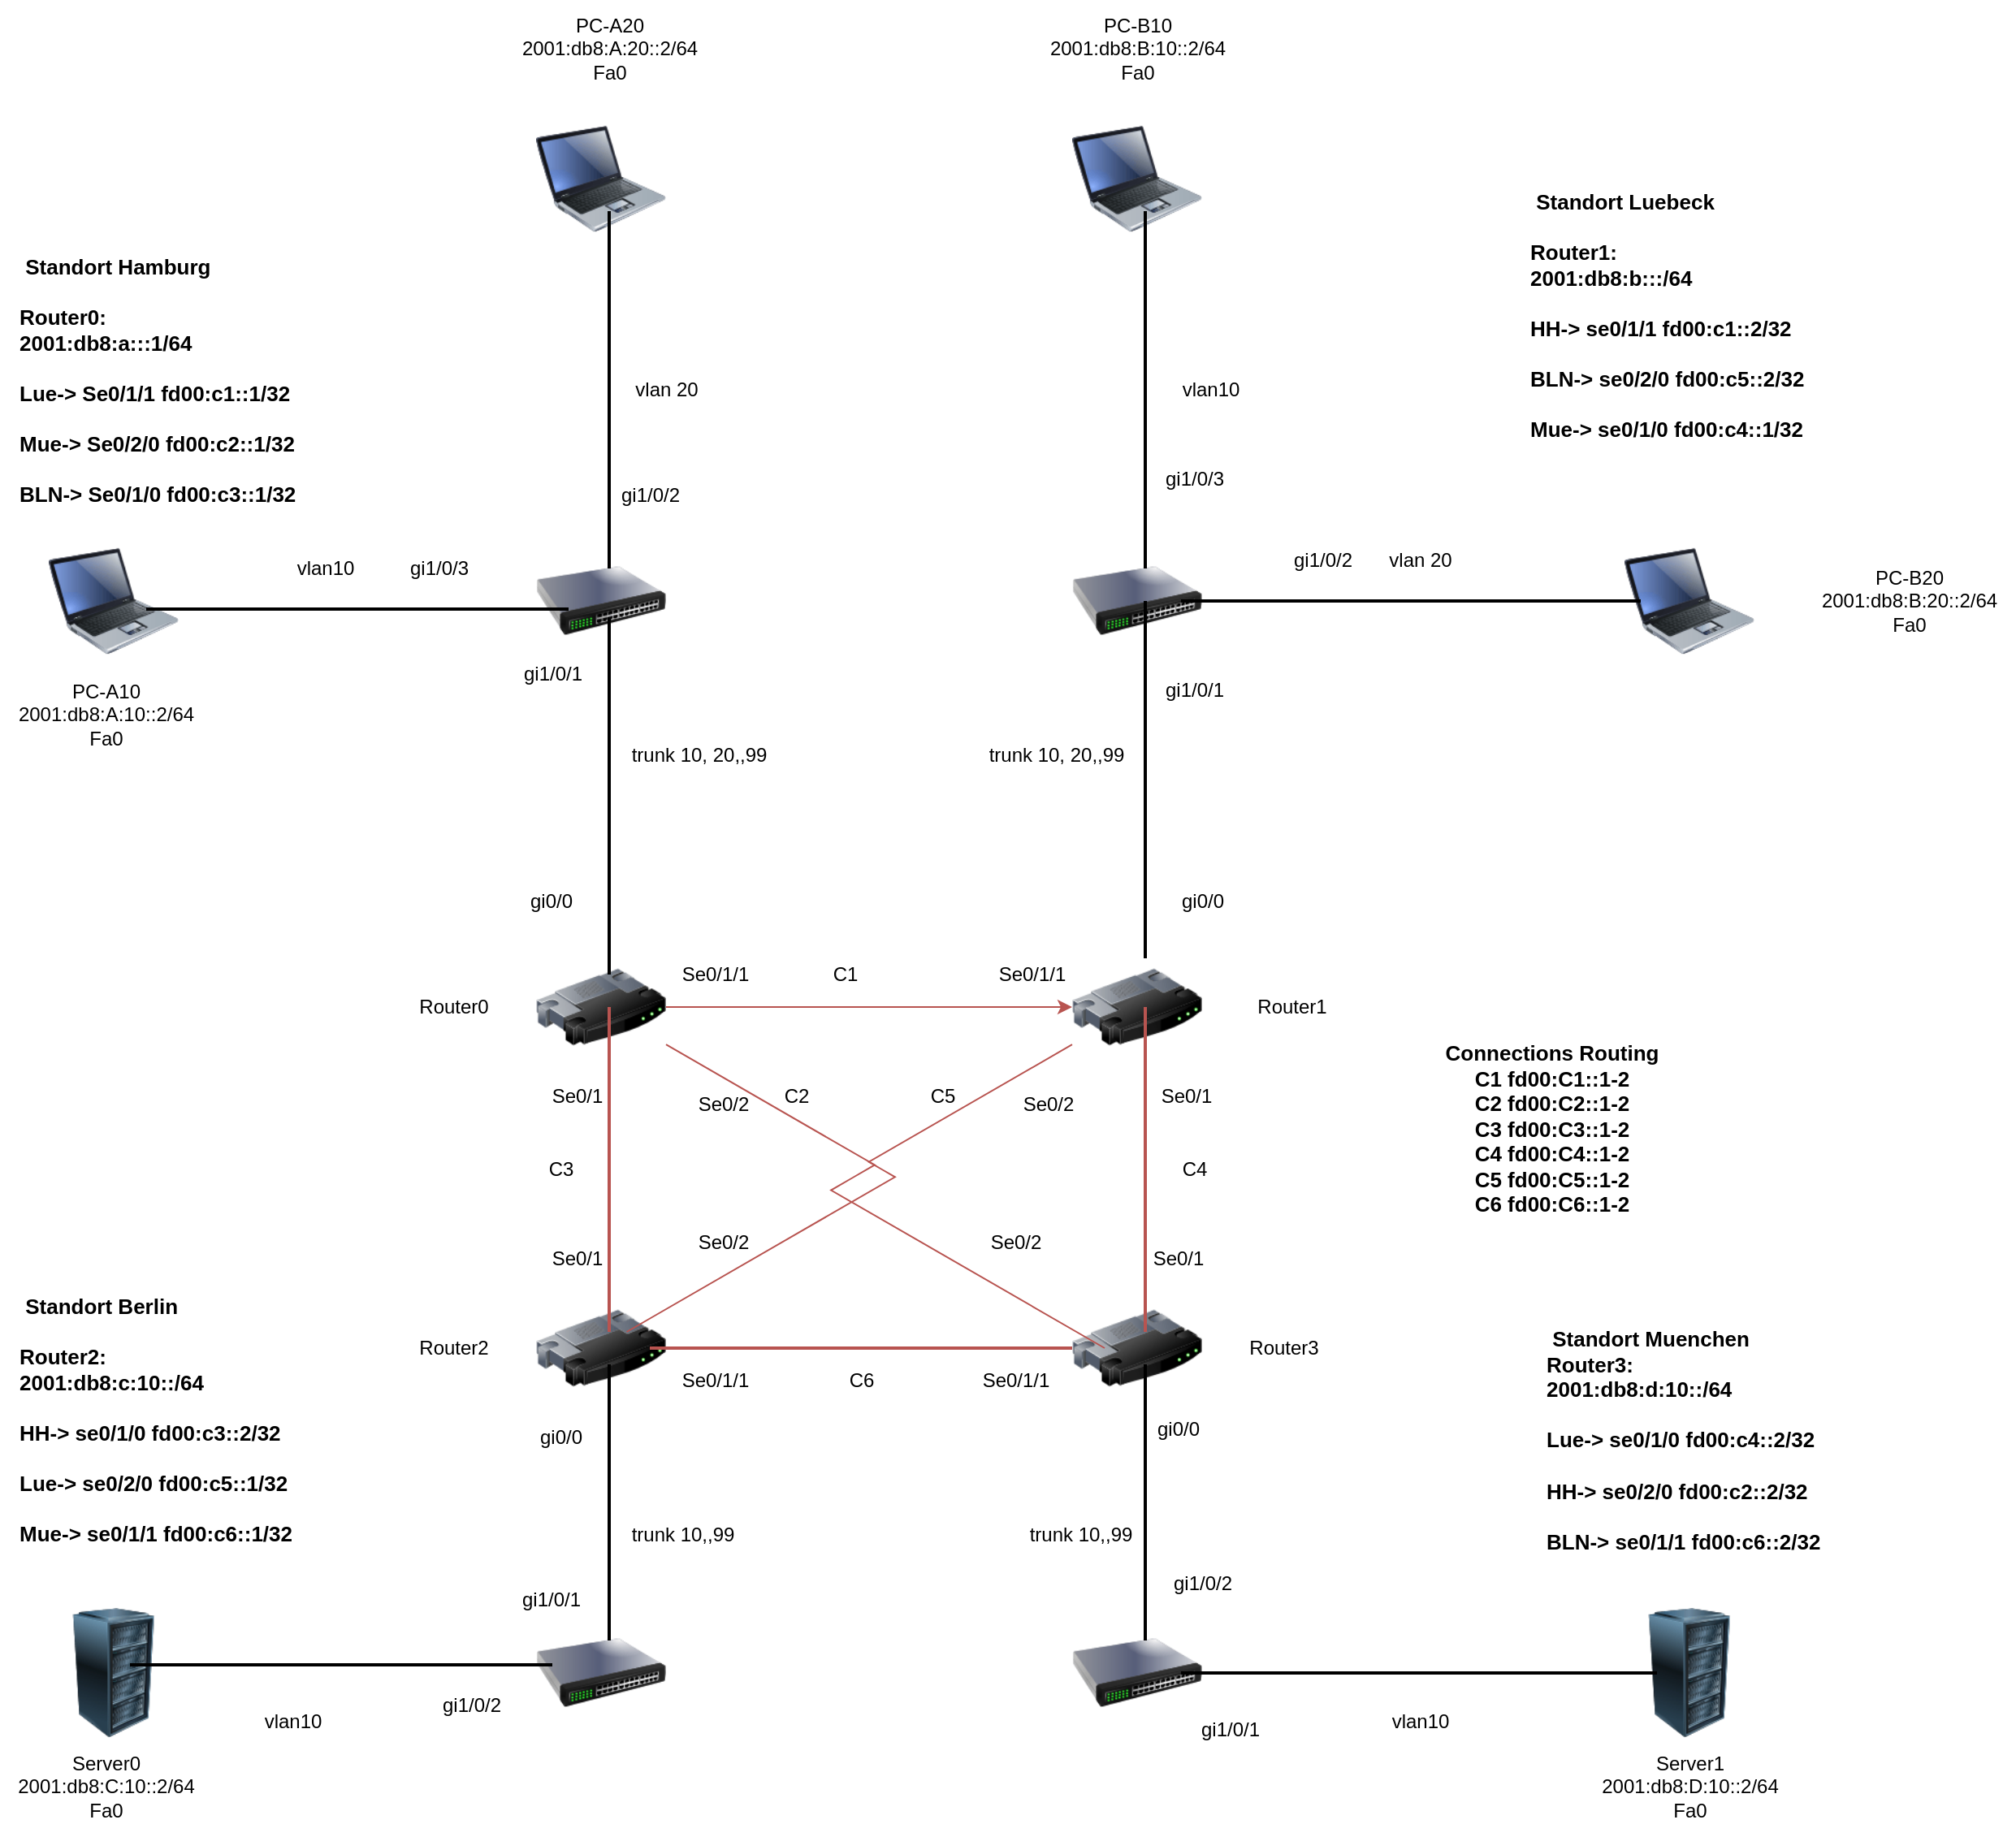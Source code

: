 <mxfile version="21.1.1" type="github">
  <diagram name="Seite-1" id="Pj3N7qiV_4lUWH3rlGR3">
    <mxGraphModel dx="1500" dy="1992" grid="1" gridSize="10" guides="1" tooltips="1" connect="1" arrows="1" fold="1" page="1" pageScale="1" pageWidth="827" pageHeight="1169" math="0" shadow="0">
      <root>
        <mxCell id="0" />
        <mxCell id="1" parent="0" />
        <mxCell id="in-sBG0inysb9XRqAqCt-2" value="" style="image;html=1;image=img/lib/clip_art/computers/Server_Rack_128x128.png" vertex="1" parent="1">
          <mxGeometry x="130" y="430" width="80" height="80" as="geometry" />
        </mxCell>
        <mxCell id="in-sBG0inysb9XRqAqCt-3" value="" style="image;html=1;image=img/lib/clip_art/computers/Server_Rack_128x128.png" vertex="1" parent="1">
          <mxGeometry x="1100" y="430" width="80" height="80" as="geometry" />
        </mxCell>
        <mxCell id="in-sBG0inysb9XRqAqCt-4" value="" style="image;html=1;image=img/lib/clip_art/networking/Switch_128x128.png" vertex="1" parent="1">
          <mxGeometry x="430" y="430" width="80" height="80" as="geometry" />
        </mxCell>
        <mxCell id="in-sBG0inysb9XRqAqCt-5" value="" style="image;html=1;image=img/lib/clip_art/networking/Switch_128x128.png" vertex="1" parent="1">
          <mxGeometry x="760" y="430" width="80" height="80" as="geometry" />
        </mxCell>
        <mxCell id="in-sBG0inysb9XRqAqCt-6" value="" style="image;html=1;image=img/lib/clip_art/networking/Router_128x128.png" vertex="1" parent="1">
          <mxGeometry x="430" y="230" width="80" height="80" as="geometry" />
        </mxCell>
        <mxCell id="in-sBG0inysb9XRqAqCt-7" value="" style="image;html=1;image=img/lib/clip_art/networking/Router_128x128.png" vertex="1" parent="1">
          <mxGeometry x="760" y="230" width="80" height="80" as="geometry" />
        </mxCell>
        <mxCell id="in-sBG0inysb9XRqAqCt-47" style="edgeStyle=orthogonalEdgeStyle;rounded=0;orthogonalLoop=1;jettySize=auto;html=1;fillColor=#f8cecc;strokeColor=#b85450;" edge="1" parent="1" source="in-sBG0inysb9XRqAqCt-8" target="in-sBG0inysb9XRqAqCt-9">
          <mxGeometry relative="1" as="geometry" />
        </mxCell>
        <mxCell id="in-sBG0inysb9XRqAqCt-8" value="" style="image;html=1;image=img/lib/clip_art/networking/Router_128x128.png" vertex="1" parent="1">
          <mxGeometry x="430" y="20" width="80" height="80" as="geometry" />
        </mxCell>
        <mxCell id="in-sBG0inysb9XRqAqCt-9" value="" style="image;html=1;image=img/lib/clip_art/networking/Router_128x128.png" vertex="1" parent="1">
          <mxGeometry x="760" y="20" width="80" height="80" as="geometry" />
        </mxCell>
        <mxCell id="in-sBG0inysb9XRqAqCt-10" value="" style="image;html=1;image=img/lib/clip_art/networking/Switch_128x128.png" vertex="1" parent="1">
          <mxGeometry x="430" y="-230" width="80" height="80" as="geometry" />
        </mxCell>
        <mxCell id="in-sBG0inysb9XRqAqCt-11" value="" style="image;html=1;image=img/lib/clip_art/networking/Switch_128x128.png" vertex="1" parent="1">
          <mxGeometry x="760" y="-230" width="80" height="80" as="geometry" />
        </mxCell>
        <mxCell id="in-sBG0inysb9XRqAqCt-12" value="" style="image;html=1;image=img/lib/clip_art/computers/Laptop_128x128.png" vertex="1" parent="1">
          <mxGeometry x="130" y="-230" width="80" height="80" as="geometry" />
        </mxCell>
        <mxCell id="in-sBG0inysb9XRqAqCt-13" value="" style="image;html=1;image=img/lib/clip_art/computers/Laptop_128x128.png" vertex="1" parent="1">
          <mxGeometry x="430" y="-490" width="80" height="80" as="geometry" />
        </mxCell>
        <mxCell id="in-sBG0inysb9XRqAqCt-14" value="" style="image;html=1;image=img/lib/clip_art/computers/Laptop_128x128.png" vertex="1" parent="1">
          <mxGeometry x="1100" y="-230" width="80" height="80" as="geometry" />
        </mxCell>
        <mxCell id="in-sBG0inysb9XRqAqCt-15" value="" style="image;html=1;image=img/lib/clip_art/computers/Laptop_128x128.png" vertex="1" parent="1">
          <mxGeometry x="760" y="-490" width="80" height="80" as="geometry" />
        </mxCell>
        <mxCell id="in-sBG0inysb9XRqAqCt-18" value="" style="line;strokeWidth=2;direction=south;html=1;" vertex="1" parent="1">
          <mxGeometry x="470" y="280" width="10" height="170" as="geometry" />
        </mxCell>
        <mxCell id="in-sBG0inysb9XRqAqCt-19" value="" style="line;strokeWidth=2;direction=south;html=1;" vertex="1" parent="1">
          <mxGeometry x="800" y="280" width="10" height="170" as="geometry" />
        </mxCell>
        <mxCell id="in-sBG0inysb9XRqAqCt-21" value="" style="line;strokeWidth=2;direction=south;html=1;fillColor=#f8cecc;strokeColor=#b85450;" vertex="1" parent="1">
          <mxGeometry x="800" y="60" width="10" height="200" as="geometry" />
        </mxCell>
        <mxCell id="in-sBG0inysb9XRqAqCt-22" value="" style="line;strokeWidth=2;direction=south;html=1;" vertex="1" parent="1">
          <mxGeometry x="470" y="-180" width="10" height="220" as="geometry" />
        </mxCell>
        <mxCell id="in-sBG0inysb9XRqAqCt-23" value="" style="line;strokeWidth=2;direction=south;html=1;" vertex="1" parent="1">
          <mxGeometry x="470" y="-430" width="10" height="220" as="geometry" />
        </mxCell>
        <mxCell id="in-sBG0inysb9XRqAqCt-24" value="" style="line;strokeWidth=2;direction=south;html=1;" vertex="1" parent="1">
          <mxGeometry x="800" y="-430" width="10" height="220" as="geometry" />
        </mxCell>
        <mxCell id="in-sBG0inysb9XRqAqCt-25" value="" style="line;strokeWidth=2;direction=south;html=1;" vertex="1" parent="1">
          <mxGeometry x="800" y="-190" width="10" height="220" as="geometry" />
        </mxCell>
        <mxCell id="in-sBG0inysb9XRqAqCt-27" value="" style="line;strokeWidth=2;html=1;" vertex="1" parent="1">
          <mxGeometry x="190" y="-190" width="260" height="10" as="geometry" />
        </mxCell>
        <mxCell id="in-sBG0inysb9XRqAqCt-29" value="" style="line;strokeWidth=2;html=1;" vertex="1" parent="1">
          <mxGeometry x="827" y="-195" width="283" height="10" as="geometry" />
        </mxCell>
        <mxCell id="in-sBG0inysb9XRqAqCt-30" value="" style="line;strokeWidth=2;html=1;" vertex="1" parent="1">
          <mxGeometry x="180" y="460" width="260" height="10" as="geometry" />
        </mxCell>
        <mxCell id="in-sBG0inysb9XRqAqCt-32" value="" style="line;strokeWidth=2;html=1;" vertex="1" parent="1">
          <mxGeometry x="827" y="465" width="293" height="10" as="geometry" />
        </mxCell>
        <mxCell id="in-sBG0inysb9XRqAqCt-33" value="&lt;p style=&quot;margin: 0px; text-indent: 0px; font-size: 13px;&quot;&gt;&lt;font style=&quot;font-size: 13px;&quot;&gt;&lt;b&gt;&lt;span style=&quot;white-space: pre;&quot;&gt; &lt;/span&gt;Standort Luebeck&lt;br&gt;&lt;/b&gt;&lt;/font&gt;&lt;/p&gt;&lt;p style=&quot;margin: 0px; text-indent: 0px; font-size: 13px;&quot;&gt;&lt;font style=&quot;font-size: 13px;&quot;&gt;&lt;b&gt;&lt;br&gt;&lt;/b&gt;&lt;/font&gt;&lt;/p&gt;&lt;p style=&quot;margin: 0px; text-indent: 0px; font-size: 13px;&quot;&gt;&lt;font style=&quot;font-size: 13px;&quot;&gt;&lt;b&gt;Router1:&lt;br&gt;&lt;/b&gt;&lt;/font&gt;&lt;/p&gt;&lt;p style=&quot;margin: 0px; text-indent: 0px; font-size: 13px;&quot;&gt;&lt;font style=&quot;font-size: 13px;&quot;&gt;&lt;b&gt;2001:db8:b:::/64&lt;/b&gt;&lt;/font&gt;&lt;/p&gt;&lt;font style=&quot;font-size: 13px;&quot;&gt;&lt;b&gt;&lt;br&gt;&lt;/b&gt;&lt;/font&gt;&lt;p style=&quot;margin: 0px; text-indent: 0px; font-size: 13px;&quot;&gt;&lt;font style=&quot;font-size: 13px;&quot;&gt;&lt;b&gt;HH-&amp;gt; se0/1/1 fd00:c1::2/32&lt;/b&gt;&lt;/font&gt;&lt;/p&gt;&lt;font style=&quot;font-size: 13px;&quot;&gt;&lt;b&gt;&lt;br&gt;&lt;/b&gt;&lt;/font&gt;&lt;p style=&quot;margin: 0px; text-indent: 0px; font-size: 13px;&quot;&gt;&lt;font style=&quot;font-size: 13px;&quot;&gt;&lt;b&gt;BLN-&amp;gt; se0/2/0 fd00:c5::2/32&lt;/b&gt;&lt;/font&gt;&lt;/p&gt;&lt;font style=&quot;font-size: 13px;&quot;&gt;&lt;b&gt;&lt;br&gt;&lt;/b&gt;&lt;/font&gt;&lt;p style=&quot;margin: 0px; text-indent: 0px; font-size: 13px;&quot;&gt;&lt;font style=&quot;font-size: 13px;&quot;&gt;&lt;b&gt;Mue-&amp;gt; se0/1/0 fd00:c4::1/32&lt;/b&gt;&lt;/font&gt;&lt;/p&gt;" style="text;whiteSpace=wrap;html=1;" vertex="1" parent="1">
          <mxGeometry x="1040" y="-450" width="180" height="120" as="geometry" />
        </mxCell>
        <mxCell id="in-sBG0inysb9XRqAqCt-34" value="&lt;div style=&quot;font-size: 13px;&quot;&gt;&lt;font style=&quot;font-size: 13px;&quot;&gt;&lt;b&gt;&lt;span style=&quot;white-space: pre;&quot;&gt; &lt;/span&gt;Standort Hamburg&lt;br&gt;&lt;/b&gt;&lt;/font&gt;&lt;/div&gt;&lt;div style=&quot;font-size: 13px;&quot;&gt;&lt;font style=&quot;font-size: 13px;&quot;&gt;&lt;b&gt;&lt;br&gt;&lt;/b&gt;&lt;/font&gt;&lt;/div&gt;&lt;div style=&quot;font-size: 13px;&quot;&gt;&lt;font style=&quot;font-size: 13px;&quot;&gt;&lt;b&gt;Router0:&lt;br&gt;&lt;/b&gt;&lt;/font&gt;&lt;/div&gt;&lt;p style=&quot;margin: 0px; text-indent: 0px; font-size: 13px;&quot;&gt;&lt;font style=&quot;font-size: 13px;&quot;&gt;&lt;b&gt;2001:db8:a:::1/64&lt;/b&gt;&lt;/font&gt;&lt;/p&gt;&lt;font style=&quot;font-size: 13px;&quot;&gt;&lt;b&gt;&lt;br&gt;&lt;/b&gt;&lt;/font&gt;&lt;p style=&quot;margin: 0px; text-indent: 0px; font-size: 13px;&quot;&gt;&lt;font style=&quot;font-size: 13px;&quot;&gt;&lt;b&gt;Lue-&amp;gt; Se0/1/1 fd00:c1::1/32&lt;/b&gt;&lt;/font&gt;&lt;/p&gt;&lt;font style=&quot;font-size: 13px;&quot;&gt;&lt;b&gt;&lt;br&gt;&lt;/b&gt;&lt;/font&gt;&lt;p style=&quot;margin: 0px; text-indent: 0px; font-size: 13px;&quot;&gt;&lt;font style=&quot;font-size: 13px;&quot;&gt;&lt;b&gt;Mue-&amp;gt; Se0/2/0 fd00:c2::1/32&lt;/b&gt;&lt;/font&gt;&lt;/p&gt;&lt;font style=&quot;font-size: 13px;&quot;&gt;&lt;b&gt;&lt;br&gt;&lt;/b&gt;&lt;/font&gt;&lt;p style=&quot;margin: 0px; text-indent: 0px; font-size: 13px;&quot;&gt;&lt;font style=&quot;font-size: 13px;&quot;&gt;&lt;b&gt;BLN-&amp;gt; Se0/1/0 fd00:c3::1/32&lt;/b&gt;&lt;/font&gt;&lt;/p&gt;&lt;font style=&quot;font-size: 13px;&quot;&gt;&lt;b&gt;&lt;br&gt;&lt;/b&gt;&lt;/font&gt;&lt;p style=&quot;margin-top:0px; margin-bottom:0px; margin-left:0px; margin-right:0px; -qt-block-indent:0; text-indent:0px;&quot;&gt; &lt;/p&gt;" style="text;whiteSpace=wrap;html=1;" vertex="1" parent="1">
          <mxGeometry x="110" y="-410" width="180" height="140" as="geometry" />
        </mxCell>
        <mxCell id="in-sBG0inysb9XRqAqCt-35" value="&lt;p style=&quot;margin: 0px; text-indent: 0px; font-size: 13px;&quot;&gt;&lt;font style=&quot;font-size: 13px;&quot;&gt;&lt;b&gt;&lt;span style=&quot;white-space: pre;&quot;&gt; &lt;/span&gt;Standort Berlin&lt;/b&gt;&lt;/font&gt;&lt;/p&gt;&lt;p style=&quot;margin: 0px; text-indent: 0px; font-size: 13px;&quot;&gt;&lt;font style=&quot;font-size: 13px;&quot;&gt;&lt;b&gt;&lt;br&gt;&lt;/b&gt;&lt;/font&gt;&lt;/p&gt;&lt;p style=&quot;margin: 0px; text-indent: 0px; font-size: 13px;&quot;&gt;&lt;font style=&quot;font-size: 13px;&quot;&gt;&lt;b&gt;Router2:&lt;br&gt;&lt;/b&gt;&lt;/font&gt;&lt;/p&gt;&lt;p style=&quot;margin: 0px; text-indent: 0px; font-size: 13px;&quot;&gt;&lt;font style=&quot;font-size: 13px;&quot;&gt;&lt;b&gt;2001:db8:c:10::/64&lt;/b&gt;&lt;/font&gt;&lt;/p&gt;&lt;font style=&quot;font-size: 13px;&quot;&gt;&lt;b&gt;&lt;br&gt;&lt;/b&gt;&lt;/font&gt;&lt;p style=&quot;margin: 0px; text-indent: 0px; font-size: 13px;&quot;&gt;&lt;font style=&quot;font-size: 13px;&quot;&gt;&lt;b&gt;HH-&amp;gt; se0/1/0 fd00:c3::2/32&lt;/b&gt;&lt;/font&gt;&lt;/p&gt;&lt;font style=&quot;font-size: 13px;&quot;&gt;&lt;b&gt;&lt;br&gt;&lt;/b&gt;&lt;/font&gt;&lt;p style=&quot;margin: 0px; text-indent: 0px; font-size: 13px;&quot;&gt;&lt;font style=&quot;font-size: 13px;&quot;&gt;&lt;b&gt;Lue-&amp;gt; se0/2/0 fd00:c5::1/32&lt;/b&gt;&lt;/font&gt;&lt;/p&gt;&lt;font style=&quot;font-size: 13px;&quot;&gt;&lt;b&gt;&lt;br&gt;&lt;/b&gt;&lt;/font&gt;&lt;p style=&quot;margin: 0px; text-indent: 0px; font-size: 13px;&quot;&gt;&lt;font style=&quot;font-size: 13px;&quot;&gt;&lt;b&gt;Mue-&amp;gt; se0/1/1 fd00:c6::1/32&lt;/b&gt;&lt;/font&gt;&lt;/p&gt;" style="text;whiteSpace=wrap;html=1;" vertex="1" parent="1">
          <mxGeometry x="110" y="230" width="180" height="120" as="geometry" />
        </mxCell>
        <mxCell id="in-sBG0inysb9XRqAqCt-37" value="&lt;p style=&quot;margin: 0px; text-indent: 0px; font-size: 13px;&quot;&gt;&lt;font style=&quot;font-size: 13px;&quot;&gt;&lt;b&gt;&lt;span style=&quot;white-space: pre;&quot;&gt; &lt;/span&gt;Standort Muenchen&lt;br&gt;&lt;/b&gt;&lt;/font&gt;&lt;/p&gt;&lt;p style=&quot;margin: 0px; text-indent: 0px; font-size: 13px;&quot;&gt;&lt;font style=&quot;font-size: 13px;&quot;&gt;&lt;b&gt;Router3:&lt;br&gt;&lt;/b&gt;&lt;/font&gt;&lt;/p&gt;&lt;p style=&quot;margin: 0px; text-indent: 0px; font-size: 13px;&quot;&gt;&lt;font style=&quot;font-size: 13px;&quot;&gt;&lt;b&gt;2001:db8:d:10::/64&lt;/b&gt;&lt;/font&gt;&lt;/p&gt;&lt;font style=&quot;font-size: 13px;&quot;&gt;&lt;b&gt;&lt;br&gt;&lt;/b&gt;&lt;/font&gt;&lt;p style=&quot;margin: 0px; text-indent: 0px; font-size: 13px;&quot;&gt;&lt;font style=&quot;font-size: 13px;&quot;&gt;&lt;b&gt;Lue-&amp;gt; se0/1/0 fd00:c4::2/32&lt;/b&gt;&lt;/font&gt;&lt;/p&gt;&lt;font style=&quot;font-size: 13px;&quot;&gt;&lt;b&gt;&lt;br&gt;&lt;/b&gt;&lt;/font&gt;&lt;p style=&quot;margin: 0px; text-indent: 0px; font-size: 13px;&quot;&gt;&lt;font style=&quot;font-size: 13px;&quot;&gt;&lt;b&gt;HH-&amp;gt; se0/2/0 fd00:c2::2/32&lt;/b&gt;&lt;/font&gt;&lt;/p&gt;&lt;font style=&quot;font-size: 13px;&quot;&gt;&lt;b&gt;&lt;br&gt;&lt;/b&gt;&lt;/font&gt;&lt;p style=&quot;margin: 0px; text-indent: 0px; font-size: 13px;&quot;&gt;&lt;font style=&quot;font-size: 13px;&quot;&gt;&lt;b&gt;BLN-&amp;gt; se0/1/1 fd00:c6::2/32&lt;/b&gt;&lt;/font&gt;&lt;/p&gt;" style="text;whiteSpace=wrap;html=1;" vertex="1" parent="1">
          <mxGeometry x="1050" y="250" width="180" height="120" as="geometry" />
        </mxCell>
        <mxCell id="in-sBG0inysb9XRqAqCt-38" value="&lt;div&gt;Server0&lt;/div&gt;&lt;div&gt;2001:db8:C:10::2/64&lt;/div&gt;&lt;div&gt;Fa0&lt;/div&gt;" style="text;html=1;align=center;verticalAlign=middle;resizable=0;points=[];autosize=1;strokeColor=none;fillColor=none;" vertex="1" parent="1">
          <mxGeometry x="100" y="510" width="130" height="60" as="geometry" />
        </mxCell>
        <mxCell id="in-sBG0inysb9XRqAqCt-39" value="&lt;div&gt;Server1&lt;/div&gt;&lt;div&gt;2001:db8:D:10::2/64&lt;/div&gt;&lt;div&gt;Fa0&lt;/div&gt;" style="text;html=1;align=center;verticalAlign=middle;resizable=0;points=[];autosize=1;strokeColor=none;fillColor=none;" vertex="1" parent="1">
          <mxGeometry x="1075" y="510" width="130" height="60" as="geometry" />
        </mxCell>
        <mxCell id="in-sBG0inysb9XRqAqCt-40" value="PC-A10&lt;div&gt;2001:db8:A:10::2/64&lt;/div&gt;&lt;div&gt;Fa0&lt;/div&gt;" style="text;html=1;align=center;verticalAlign=middle;resizable=0;points=[];autosize=1;strokeColor=none;fillColor=none;" vertex="1" parent="1">
          <mxGeometry x="100" y="-150" width="130" height="60" as="geometry" />
        </mxCell>
        <mxCell id="in-sBG0inysb9XRqAqCt-42" value="PC-A20&lt;div&gt;2001:db8:A:20::2/64&lt;/div&gt;&lt;div&gt;Fa0&lt;/div&gt;" style="text;html=1;align=center;verticalAlign=middle;resizable=0;points=[];autosize=1;strokeColor=none;fillColor=none;" vertex="1" parent="1">
          <mxGeometry x="410" y="-560" width="130" height="60" as="geometry" />
        </mxCell>
        <mxCell id="in-sBG0inysb9XRqAqCt-43" value="PC-B10&lt;div&gt;2001:db8:B:10::2/64&lt;/div&gt;&lt;div&gt;Fa0&lt;/div&gt;" style="text;html=1;align=center;verticalAlign=middle;resizable=0;points=[];autosize=1;strokeColor=none;fillColor=none;" vertex="1" parent="1">
          <mxGeometry x="735" y="-560" width="130" height="60" as="geometry" />
        </mxCell>
        <mxCell id="in-sBG0inysb9XRqAqCt-44" value="PC-B20&lt;div&gt;2001:db8:B:20::2/64&lt;/div&gt;&lt;div&gt;Fa0&lt;/div&gt;" style="text;html=1;align=center;verticalAlign=middle;resizable=0;points=[];autosize=1;strokeColor=none;fillColor=none;" vertex="1" parent="1">
          <mxGeometry x="1210" y="-220" width="130" height="60" as="geometry" />
        </mxCell>
        <mxCell id="in-sBG0inysb9XRqAqCt-50" value="" style="edgeStyle=isometricEdgeStyle;endArrow=none;html=1;rounded=0;fillColor=#f8cecc;strokeColor=#b85450;" edge="1" parent="1" target="in-sBG0inysb9XRqAqCt-9">
          <mxGeometry width="50" height="100" relative="1" as="geometry">
            <mxPoint x="485.8" y="260" as="sourcePoint" />
            <mxPoint x="535.8" y="160" as="targetPoint" />
          </mxGeometry>
        </mxCell>
        <mxCell id="in-sBG0inysb9XRqAqCt-53" value="" style="edgeStyle=isometricEdgeStyle;endArrow=none;html=1;elbow=vertical;rounded=0;fillColor=#f8cecc;strokeColor=#b85450;" edge="1" parent="1" target="in-sBG0inysb9XRqAqCt-8">
          <mxGeometry width="50" height="100" relative="1" as="geometry">
            <mxPoint x="780" y="270" as="sourcePoint" />
            <mxPoint x="680" y="130" as="targetPoint" />
          </mxGeometry>
        </mxCell>
        <mxCell id="in-sBG0inysb9XRqAqCt-54" value="" style="line;strokeWidth=2;direction=south;html=1;fillColor=#f8cecc;strokeColor=#b85450;" vertex="1" parent="1">
          <mxGeometry x="470" y="60" width="10" height="200" as="geometry" />
        </mxCell>
        <mxCell id="in-sBG0inysb9XRqAqCt-55" value="" style="line;strokeWidth=2;html=1;fillColor=#f8cecc;strokeColor=#b85450;" vertex="1" parent="1">
          <mxGeometry x="500" y="265" width="260" height="10" as="geometry" />
        </mxCell>
        <mxCell id="in-sBG0inysb9XRqAqCt-57" value="Router1" style="text;html=1;align=center;verticalAlign=middle;resizable=0;points=[];autosize=1;strokeColor=none;fillColor=none;" vertex="1" parent="1">
          <mxGeometry x="860" y="45" width="70" height="30" as="geometry" />
        </mxCell>
        <mxCell id="in-sBG0inysb9XRqAqCt-58" value="Router0" style="text;html=1;align=center;verticalAlign=middle;resizable=0;points=[];autosize=1;strokeColor=none;fillColor=none;" vertex="1" parent="1">
          <mxGeometry x="344" y="45" width="70" height="30" as="geometry" />
        </mxCell>
        <mxCell id="in-sBG0inysb9XRqAqCt-60" value="Router2" style="text;html=1;align=center;verticalAlign=middle;resizable=0;points=[];autosize=1;strokeColor=none;fillColor=none;" vertex="1" parent="1">
          <mxGeometry x="344" y="255" width="70" height="30" as="geometry" />
        </mxCell>
        <mxCell id="in-sBG0inysb9XRqAqCt-61" value="Router3" style="text;html=1;align=center;verticalAlign=middle;resizable=0;points=[];autosize=1;strokeColor=none;fillColor=none;" vertex="1" parent="1">
          <mxGeometry x="855" y="255" width="70" height="30" as="geometry" />
        </mxCell>
        <mxCell id="in-sBG0inysb9XRqAqCt-62" value="Se0/1/1" style="text;html=1;align=center;verticalAlign=middle;resizable=0;points=[];autosize=1;strokeColor=none;fillColor=none;" vertex="1" parent="1">
          <mxGeometry x="705" y="25" width="60" height="30" as="geometry" />
        </mxCell>
        <mxCell id="in-sBG0inysb9XRqAqCt-63" value="Se0/1" style="text;html=1;align=center;verticalAlign=middle;resizable=0;points=[];autosize=1;strokeColor=none;fillColor=none;" vertex="1" parent="1">
          <mxGeometry x="800" y="200" width="50" height="30" as="geometry" />
        </mxCell>
        <mxCell id="in-sBG0inysb9XRqAqCt-64" value="Se0/1" style="text;html=1;align=center;verticalAlign=middle;resizable=0;points=[];autosize=1;strokeColor=none;fillColor=none;" vertex="1" parent="1">
          <mxGeometry x="430" y="200" width="50" height="30" as="geometry" />
        </mxCell>
        <mxCell id="in-sBG0inysb9XRqAqCt-65" value="Se0/1" style="text;html=1;align=center;verticalAlign=middle;resizable=0;points=[];autosize=1;strokeColor=none;fillColor=none;" vertex="1" parent="1">
          <mxGeometry x="805" y="100" width="50" height="30" as="geometry" />
        </mxCell>
        <mxCell id="in-sBG0inysb9XRqAqCt-66" value="Se0/1" style="text;html=1;align=center;verticalAlign=middle;resizable=0;points=[];autosize=1;strokeColor=none;fillColor=none;" vertex="1" parent="1">
          <mxGeometry x="430" y="100" width="50" height="30" as="geometry" />
        </mxCell>
        <mxCell id="in-sBG0inysb9XRqAqCt-68" value="Se0/2" style="text;html=1;align=center;verticalAlign=middle;resizable=0;points=[];autosize=1;strokeColor=none;fillColor=none;" vertex="1" parent="1">
          <mxGeometry x="700" y="190" width="50" height="30" as="geometry" />
        </mxCell>
        <mxCell id="in-sBG0inysb9XRqAqCt-69" value="Se0/2" style="text;html=1;align=center;verticalAlign=middle;resizable=0;points=[];autosize=1;strokeColor=none;fillColor=none;" vertex="1" parent="1">
          <mxGeometry x="720" y="105" width="50" height="30" as="geometry" />
        </mxCell>
        <mxCell id="in-sBG0inysb9XRqAqCt-70" value="Se0/2" style="text;html=1;align=center;verticalAlign=middle;resizable=0;points=[];autosize=1;strokeColor=none;fillColor=none;" vertex="1" parent="1">
          <mxGeometry x="520" y="105" width="50" height="30" as="geometry" />
        </mxCell>
        <mxCell id="in-sBG0inysb9XRqAqCt-71" value="Se0/2" style="text;html=1;align=center;verticalAlign=middle;resizable=0;points=[];autosize=1;strokeColor=none;fillColor=none;" vertex="1" parent="1">
          <mxGeometry x="520" y="190" width="50" height="30" as="geometry" />
        </mxCell>
        <mxCell id="in-sBG0inysb9XRqAqCt-73" value="Se0/1/1" style="text;html=1;align=center;verticalAlign=middle;resizable=0;points=[];autosize=1;strokeColor=none;fillColor=none;" vertex="1" parent="1">
          <mxGeometry x="510" y="275" width="60" height="30" as="geometry" />
        </mxCell>
        <mxCell id="in-sBG0inysb9XRqAqCt-74" value="Se0/1/1" style="text;html=1;align=center;verticalAlign=middle;resizable=0;points=[];autosize=1;strokeColor=none;fillColor=none;" vertex="1" parent="1">
          <mxGeometry x="695" y="275" width="60" height="30" as="geometry" />
        </mxCell>
        <mxCell id="in-sBG0inysb9XRqAqCt-75" value="Se0/1/1" style="text;html=1;align=center;verticalAlign=middle;resizable=0;points=[];autosize=1;strokeColor=none;fillColor=none;" vertex="1" parent="1">
          <mxGeometry x="510" y="25" width="60" height="30" as="geometry" />
        </mxCell>
        <mxCell id="in-sBG0inysb9XRqAqCt-76" value="gi0/0" style="text;html=1;align=center;verticalAlign=middle;resizable=0;points=[];autosize=1;strokeColor=none;fillColor=none;" vertex="1" parent="1">
          <mxGeometry x="414" y="-20" width="50" height="30" as="geometry" />
        </mxCell>
        <mxCell id="in-sBG0inysb9XRqAqCt-77" value="gi0/0" style="text;html=1;align=center;verticalAlign=middle;resizable=0;points=[];autosize=1;strokeColor=none;fillColor=none;" vertex="1" parent="1">
          <mxGeometry x="420" y="310" width="50" height="30" as="geometry" />
        </mxCell>
        <mxCell id="in-sBG0inysb9XRqAqCt-78" value="gi0/0" style="text;html=1;align=center;verticalAlign=middle;resizable=0;points=[];autosize=1;strokeColor=none;fillColor=none;" vertex="1" parent="1">
          <mxGeometry x="800" y="305" width="50" height="30" as="geometry" />
        </mxCell>
        <mxCell id="in-sBG0inysb9XRqAqCt-79" value="gi0/0" style="text;html=1;align=center;verticalAlign=middle;resizable=0;points=[];autosize=1;strokeColor=none;fillColor=none;" vertex="1" parent="1">
          <mxGeometry x="815" y="-20" width="50" height="30" as="geometry" />
        </mxCell>
        <mxCell id="in-sBG0inysb9XRqAqCt-81" value="trunk 10,,99" style="text;html=1;align=center;verticalAlign=middle;resizable=0;points=[];autosize=1;strokeColor=none;fillColor=none;" vertex="1" parent="1">
          <mxGeometry x="725" y="370" width="80" height="30" as="geometry" />
        </mxCell>
        <mxCell id="in-sBG0inysb9XRqAqCt-82" value="trunk 10,,99" style="text;html=1;align=center;verticalAlign=middle;resizable=0;points=[];autosize=1;strokeColor=none;fillColor=none;" vertex="1" parent="1">
          <mxGeometry x="480" y="370" width="80" height="30" as="geometry" />
        </mxCell>
        <mxCell id="in-sBG0inysb9XRqAqCt-83" value="trunk 10, 20,,99" style="text;html=1;align=center;verticalAlign=middle;resizable=0;points=[];autosize=1;strokeColor=none;fillColor=none;" vertex="1" parent="1">
          <mxGeometry x="700" y="-110" width="100" height="30" as="geometry" />
        </mxCell>
        <mxCell id="in-sBG0inysb9XRqAqCt-84" value="trunk 10, 20,,99" style="text;html=1;align=center;verticalAlign=middle;resizable=0;points=[];autosize=1;strokeColor=none;fillColor=none;" vertex="1" parent="1">
          <mxGeometry x="480" y="-110" width="100" height="30" as="geometry" />
        </mxCell>
        <mxCell id="in-sBG0inysb9XRqAqCt-85" value="gi1/0/1" style="text;html=1;align=center;verticalAlign=middle;resizable=0;points=[];autosize=1;strokeColor=none;fillColor=none;" vertex="1" parent="1">
          <mxGeometry x="827" y="490" width="60" height="30" as="geometry" />
        </mxCell>
        <mxCell id="in-sBG0inysb9XRqAqCt-86" value="gi1/0/1" style="text;html=1;align=center;verticalAlign=middle;resizable=0;points=[];autosize=1;strokeColor=none;fillColor=none;" vertex="1" parent="1">
          <mxGeometry x="805" y="-150" width="60" height="30" as="geometry" />
        </mxCell>
        <mxCell id="in-sBG0inysb9XRqAqCt-87" value="gi1/0/1" style="text;html=1;align=center;verticalAlign=middle;resizable=0;points=[];autosize=1;strokeColor=none;fillColor=none;" vertex="1" parent="1">
          <mxGeometry x="410" y="-160" width="60" height="30" as="geometry" />
        </mxCell>
        <mxCell id="in-sBG0inysb9XRqAqCt-88" value="gi1/0/2" style="text;html=1;align=center;verticalAlign=middle;resizable=0;points=[];autosize=1;strokeColor=none;fillColor=none;" vertex="1" parent="1">
          <mxGeometry x="810" y="400" width="60" height="30" as="geometry" />
        </mxCell>
        <mxCell id="in-sBG0inysb9XRqAqCt-89" value="gi1/0/1" style="text;html=1;align=center;verticalAlign=middle;resizable=0;points=[];autosize=1;strokeColor=none;fillColor=none;" vertex="1" parent="1">
          <mxGeometry x="409" y="410" width="60" height="30" as="geometry" />
        </mxCell>
        <mxCell id="in-sBG0inysb9XRqAqCt-90" value="gi1/0/2" style="text;html=1;align=center;verticalAlign=middle;resizable=0;points=[];autosize=1;strokeColor=none;fillColor=none;" vertex="1" parent="1">
          <mxGeometry x="360" y="475" width="60" height="30" as="geometry" />
        </mxCell>
        <mxCell id="in-sBG0inysb9XRqAqCt-91" value="gi1/0/2" style="text;html=1;align=center;verticalAlign=middle;resizable=0;points=[];autosize=1;strokeColor=none;fillColor=none;" vertex="1" parent="1">
          <mxGeometry x="470" y="-270" width="60" height="30" as="geometry" />
        </mxCell>
        <mxCell id="in-sBG0inysb9XRqAqCt-92" value="gi1/0/2" style="text;html=1;align=center;verticalAlign=middle;resizable=0;points=[];autosize=1;strokeColor=none;fillColor=none;" vertex="1" parent="1">
          <mxGeometry x="883.5" y="-230" width="60" height="30" as="geometry" />
        </mxCell>
        <mxCell id="in-sBG0inysb9XRqAqCt-93" value="gi1/0/3" style="text;html=1;align=center;verticalAlign=middle;resizable=0;points=[];autosize=1;strokeColor=none;fillColor=none;" vertex="1" parent="1">
          <mxGeometry x="340" y="-225" width="60" height="30" as="geometry" />
        </mxCell>
        <mxCell id="in-sBG0inysb9XRqAqCt-94" value="gi1/0/3" style="text;html=1;align=center;verticalAlign=middle;resizable=0;points=[];autosize=1;strokeColor=none;fillColor=none;" vertex="1" parent="1">
          <mxGeometry x="805" y="-280" width="60" height="30" as="geometry" />
        </mxCell>
        <mxCell id="in-sBG0inysb9XRqAqCt-95" value="C1" style="text;html=1;align=center;verticalAlign=middle;resizable=0;points=[];autosize=1;strokeColor=none;fillColor=none;" vertex="1" parent="1">
          <mxGeometry x="600" y="25" width="40" height="30" as="geometry" />
        </mxCell>
        <mxCell id="in-sBG0inysb9XRqAqCt-96" value="&lt;div&gt;C2&lt;/div&gt;" style="text;html=1;align=center;verticalAlign=middle;resizable=0;points=[];autosize=1;strokeColor=none;fillColor=none;" vertex="1" parent="1">
          <mxGeometry x="570" y="100" width="40" height="30" as="geometry" />
        </mxCell>
        <mxCell id="in-sBG0inysb9XRqAqCt-97" value="&lt;div&gt;C3&lt;/div&gt;" style="text;html=1;align=center;verticalAlign=middle;resizable=0;points=[];autosize=1;strokeColor=none;fillColor=none;" vertex="1" parent="1">
          <mxGeometry x="425" y="145" width="40" height="30" as="geometry" />
        </mxCell>
        <mxCell id="in-sBG0inysb9XRqAqCt-98" value="&lt;div&gt;C4&lt;/div&gt;" style="text;html=1;align=center;verticalAlign=middle;resizable=0;points=[];autosize=1;strokeColor=none;fillColor=none;" vertex="1" parent="1">
          <mxGeometry x="815" y="145" width="40" height="30" as="geometry" />
        </mxCell>
        <mxCell id="in-sBG0inysb9XRqAqCt-99" value="C5" style="text;html=1;align=center;verticalAlign=middle;resizable=0;points=[];autosize=1;strokeColor=none;fillColor=none;" vertex="1" parent="1">
          <mxGeometry x="660" y="100" width="40" height="30" as="geometry" />
        </mxCell>
        <mxCell id="in-sBG0inysb9XRqAqCt-100" value="C6" style="text;html=1;align=center;verticalAlign=middle;resizable=0;points=[];autosize=1;strokeColor=none;fillColor=none;" vertex="1" parent="1">
          <mxGeometry x="610" y="275" width="40" height="30" as="geometry" />
        </mxCell>
        <mxCell id="in-sBG0inysb9XRqAqCt-101" value="&lt;div style=&quot;font-size: 13px;&quot;&gt;&lt;font style=&quot;font-size: 13px;&quot;&gt;&lt;b&gt;Connections Routing&lt;/b&gt;&lt;/font&gt;&lt;/div&gt;&lt;div style=&quot;font-size: 13px;&quot;&gt;&lt;font style=&quot;font-size: 13px;&quot;&gt;&lt;b&gt;C1 fd00:C1::1-2&lt;/b&gt;&lt;/font&gt;&lt;/div&gt;&lt;div style=&quot;font-size: 13px;&quot;&gt;&lt;font style=&quot;font-size: 13px;&quot;&gt;&lt;b&gt;C2 fd00:C2::1-2&lt;/b&gt;&lt;/font&gt;&lt;/div&gt;&lt;div style=&quot;font-size: 13px;&quot;&gt;&lt;font style=&quot;font-size: 13px;&quot;&gt;&lt;b&gt;C3 fd00:C3::1-2&lt;/b&gt;&lt;/font&gt;&lt;/div&gt;&lt;div style=&quot;font-size: 13px;&quot;&gt;&lt;font style=&quot;font-size: 13px;&quot;&gt;&lt;b&gt;C4 fd00:C4::1-2&lt;/b&gt;&lt;/font&gt;&lt;/div&gt;&lt;div style=&quot;font-size: 13px;&quot;&gt;&lt;font style=&quot;font-size: 13px;&quot;&gt;&lt;b&gt;C5 fd00:C5::1-2&lt;/b&gt;&lt;/font&gt;&lt;/div&gt;&lt;div style=&quot;font-size: 13px;&quot;&gt;&lt;font style=&quot;font-size: 13px;&quot;&gt;&lt;b&gt;C6 fd00:C6::1-2&lt;/b&gt;&lt;/font&gt;&lt;/div&gt;" style="text;html=1;align=center;verticalAlign=middle;resizable=0;points=[];autosize=1;strokeColor=none;fillColor=none;" vertex="1" parent="1">
          <mxGeometry x="980" y="75" width="150" height="120" as="geometry" />
        </mxCell>
        <mxCell id="in-sBG0inysb9XRqAqCt-104" value="vlan10" style="text;html=1;align=center;verticalAlign=middle;resizable=0;points=[];autosize=1;strokeColor=none;fillColor=none;" vertex="1" parent="1">
          <mxGeometry x="270" y="-225" width="60" height="30" as="geometry" />
        </mxCell>
        <mxCell id="in-sBG0inysb9XRqAqCt-105" value="vlan10" style="text;html=1;align=center;verticalAlign=middle;resizable=0;points=[];autosize=1;strokeColor=none;fillColor=none;" vertex="1" parent="1">
          <mxGeometry x="815" y="-335" width="60" height="30" as="geometry" />
        </mxCell>
        <mxCell id="in-sBG0inysb9XRqAqCt-106" value="vlan10" style="text;html=1;align=center;verticalAlign=middle;resizable=0;points=[];autosize=1;strokeColor=none;fillColor=none;" vertex="1" parent="1">
          <mxGeometry x="250" y="485" width="60" height="30" as="geometry" />
        </mxCell>
        <mxCell id="in-sBG0inysb9XRqAqCt-107" value="vlan10" style="text;html=1;align=center;verticalAlign=middle;resizable=0;points=[];autosize=1;strokeColor=none;fillColor=none;" vertex="1" parent="1">
          <mxGeometry x="943.5" y="485" width="60" height="30" as="geometry" />
        </mxCell>
        <mxCell id="in-sBG0inysb9XRqAqCt-108" value="vlan 20" style="text;html=1;align=center;verticalAlign=middle;resizable=0;points=[];autosize=1;strokeColor=none;fillColor=none;" vertex="1" parent="1">
          <mxGeometry x="943.5" y="-230" width="60" height="30" as="geometry" />
        </mxCell>
        <mxCell id="in-sBG0inysb9XRqAqCt-109" value="vlan 20" style="text;html=1;align=center;verticalAlign=middle;resizable=0;points=[];autosize=1;strokeColor=none;fillColor=none;" vertex="1" parent="1">
          <mxGeometry x="480" y="-335" width="60" height="30" as="geometry" />
        </mxCell>
      </root>
    </mxGraphModel>
  </diagram>
</mxfile>
